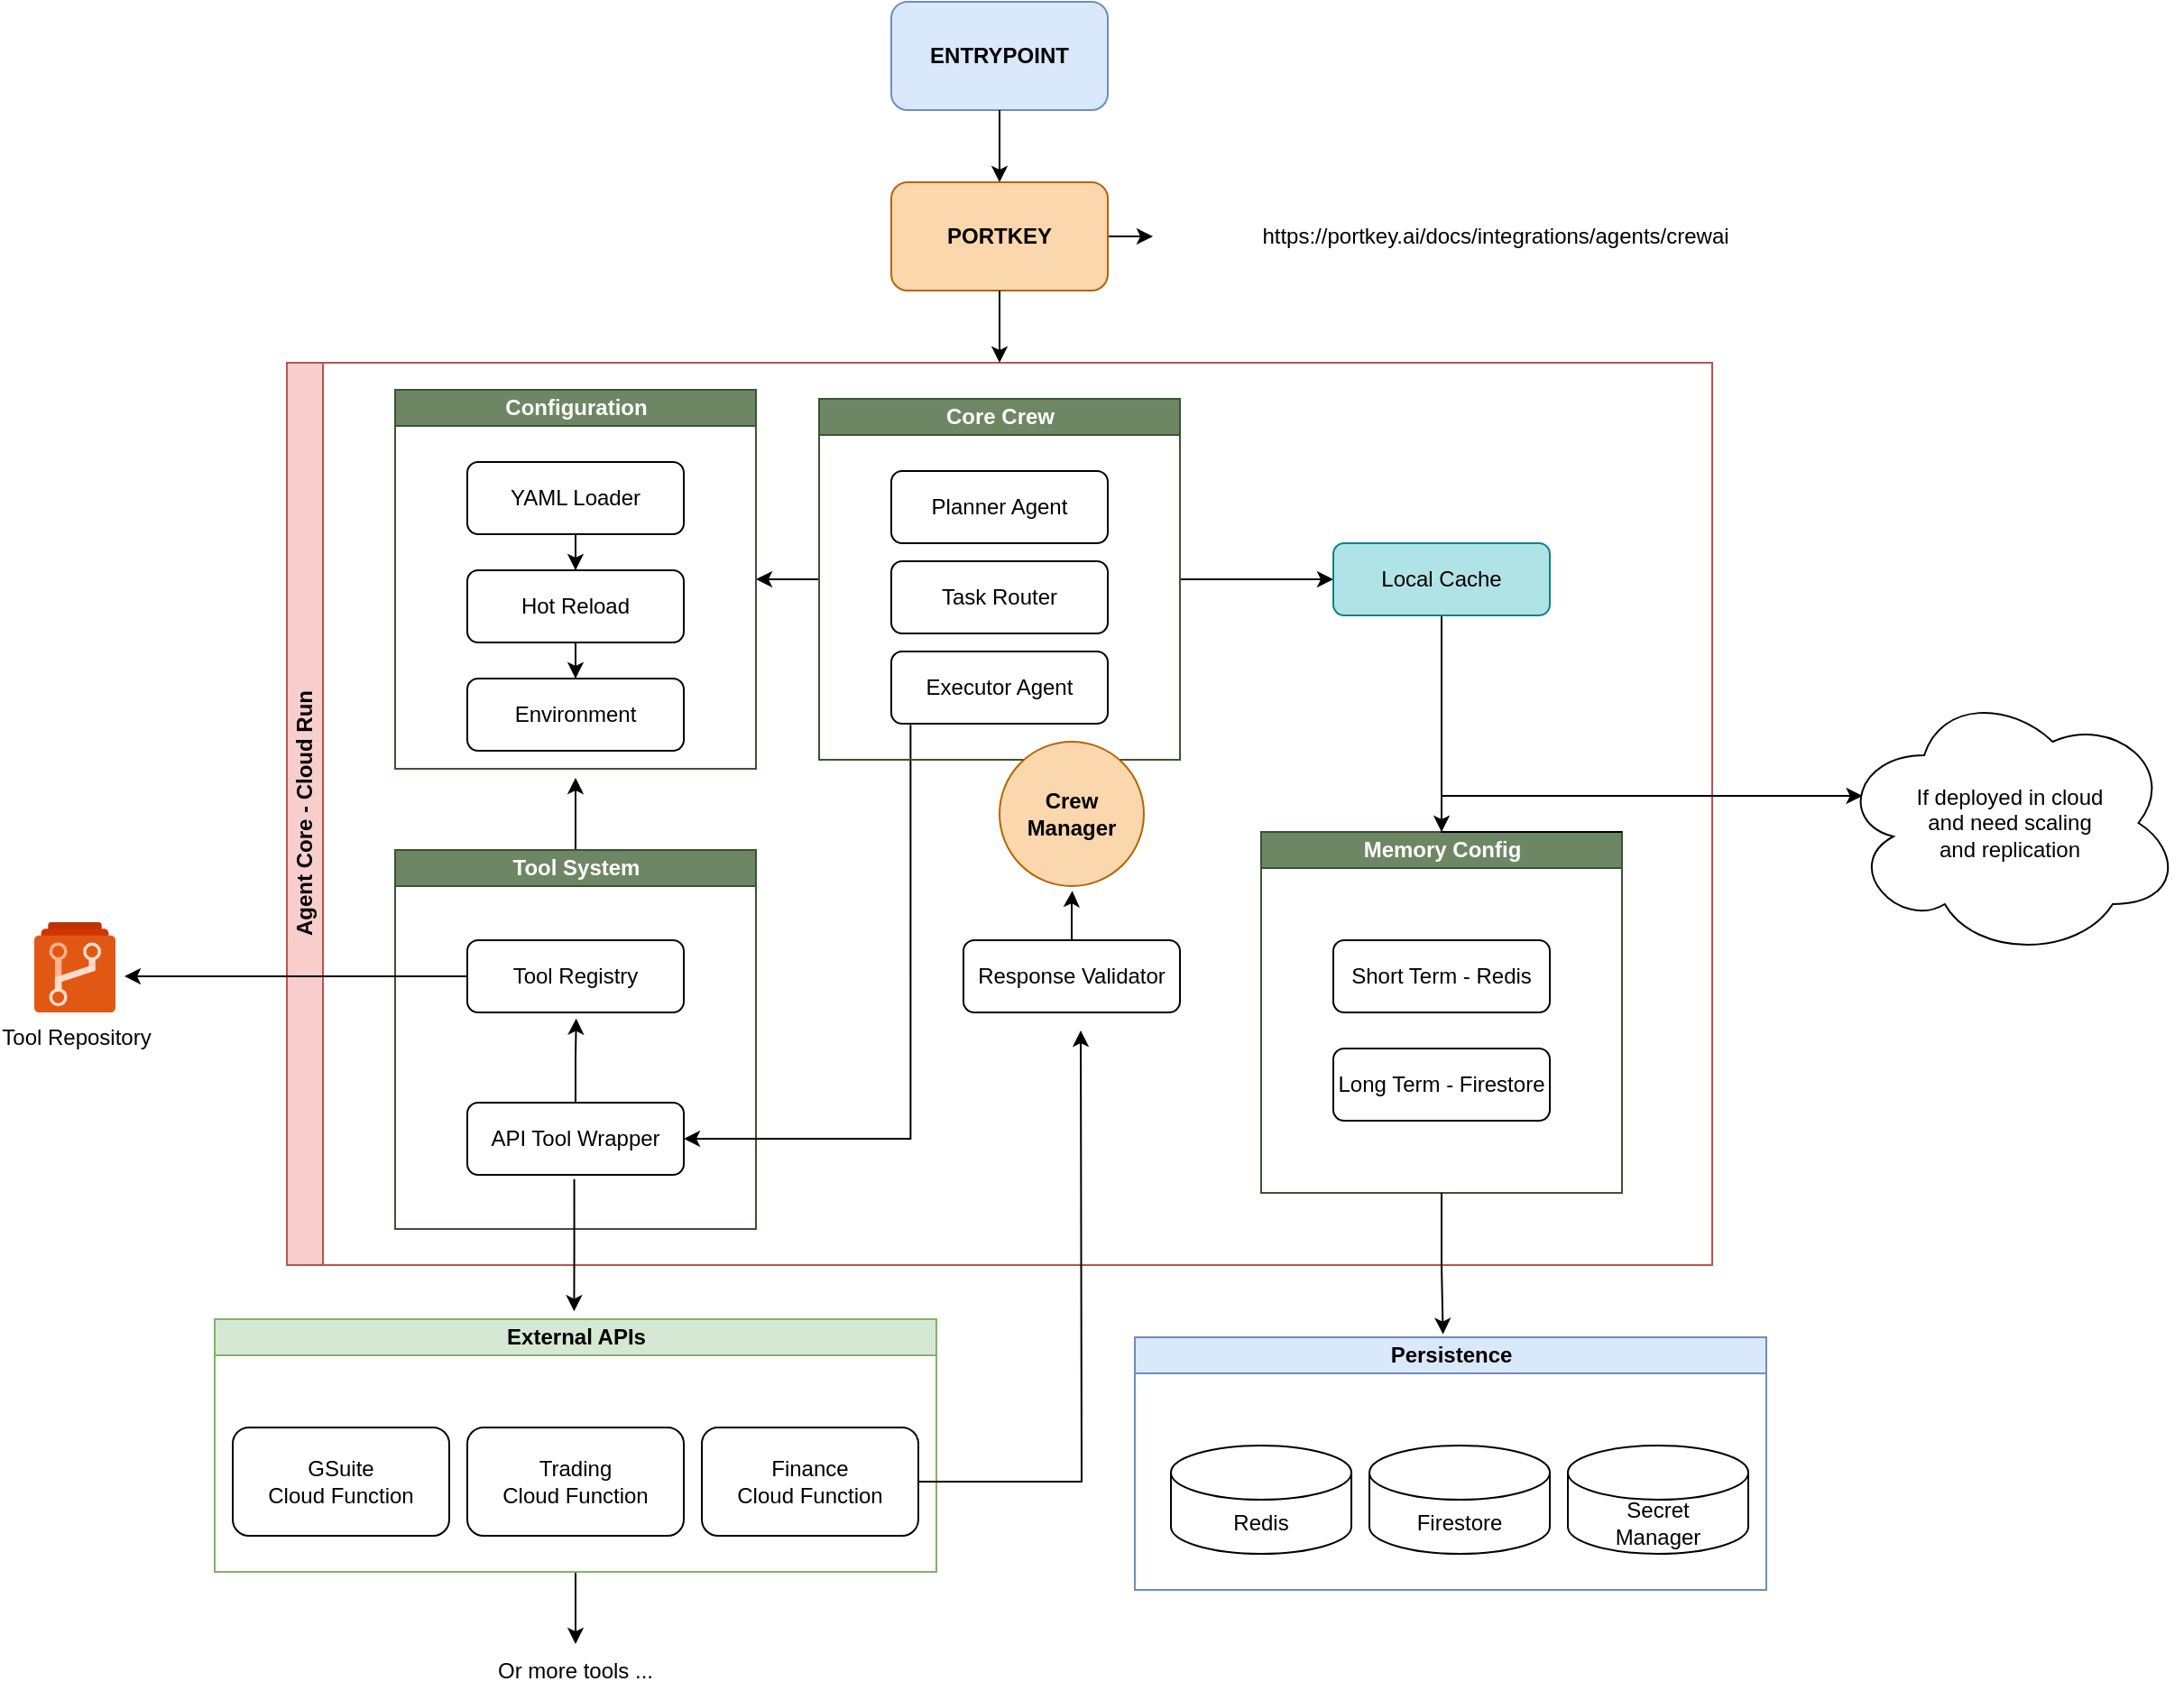 <mxfile version="26.0.9">
  <diagram name="Page-1" id="kMi61NyPcCNk2VD_IXgL">
    <mxGraphModel dx="717" dy="418" grid="1" gridSize="10" guides="1" tooltips="1" connect="1" arrows="1" fold="1" page="1" pageScale="1" pageWidth="827" pageHeight="1169" math="0" shadow="0">
      <root>
        <mxCell id="0" />
        <mxCell id="1" parent="0" />
        <mxCell id="mQaGHORo1Vh2YD8DS4Wc-2" value="ENTRYPOINT" style="rounded=1;whiteSpace=wrap;html=1;fillColor=#dae8fc;strokeColor=#6c8ebf;fontStyle=1" vertex="1" parent="1">
          <mxGeometry x="765" y="160" width="120" height="60" as="geometry" />
        </mxCell>
        <mxCell id="mQaGHORo1Vh2YD8DS4Wc-69" style="edgeStyle=orthogonalEdgeStyle;rounded=0;orthogonalLoop=1;jettySize=auto;html=1;" edge="1" parent="1" source="mQaGHORo1Vh2YD8DS4Wc-3" target="mQaGHORo1Vh2YD8DS4Wc-68">
          <mxGeometry relative="1" as="geometry" />
        </mxCell>
        <mxCell id="mQaGHORo1Vh2YD8DS4Wc-3" value="PORTKEY" style="rounded=1;whiteSpace=wrap;html=1;fillColor=#fad7ac;strokeColor=#b46504;fontStyle=1" vertex="1" parent="1">
          <mxGeometry x="765" y="260" width="120" height="60" as="geometry" />
        </mxCell>
        <mxCell id="mQaGHORo1Vh2YD8DS4Wc-4" value="Agent Core - Cloud Run" style="swimlane;startSize=20;horizontal=0;html=1;fillColor=#f8cecc;strokeColor=#b85450;" vertex="1" parent="1">
          <mxGeometry x="430" y="360" width="790" height="500" as="geometry" />
        </mxCell>
        <mxCell id="mQaGHORo1Vh2YD8DS4Wc-86" style="edgeStyle=orthogonalEdgeStyle;rounded=0;orthogonalLoop=1;jettySize=auto;html=1;" edge="1" parent="mQaGHORo1Vh2YD8DS4Wc-4" source="mQaGHORo1Vh2YD8DS4Wc-17">
          <mxGeometry relative="1" as="geometry">
            <mxPoint x="160.0" y="230" as="targetPoint" />
          </mxGeometry>
        </mxCell>
        <mxCell id="mQaGHORo1Vh2YD8DS4Wc-17" value="Tool System" style="swimlane;startSize=20;html=1;fillColor=#6d8764;fontColor=#ffffff;strokeColor=#3A5431;" vertex="1" parent="mQaGHORo1Vh2YD8DS4Wc-4">
          <mxGeometry x="60" y="270" width="200" height="210" as="geometry" />
        </mxCell>
        <mxCell id="mQaGHORo1Vh2YD8DS4Wc-80" style="edgeStyle=orthogonalEdgeStyle;rounded=0;orthogonalLoop=1;jettySize=auto;html=1;" edge="1" parent="mQaGHORo1Vh2YD8DS4Wc-17" source="mQaGHORo1Vh2YD8DS4Wc-18">
          <mxGeometry relative="1" as="geometry">
            <mxPoint x="-150" y="70" as="targetPoint" />
          </mxGeometry>
        </mxCell>
        <mxCell id="mQaGHORo1Vh2YD8DS4Wc-18" value="Tool Registry" style="rounded=1;whiteSpace=wrap;html=1;" vertex="1" parent="mQaGHORo1Vh2YD8DS4Wc-17">
          <mxGeometry x="40" y="50" width="120" height="40" as="geometry" />
        </mxCell>
        <mxCell id="mQaGHORo1Vh2YD8DS4Wc-19" value="API Tool Wrapper" style="rounded=1;whiteSpace=wrap;html=1;" vertex="1" parent="mQaGHORo1Vh2YD8DS4Wc-17">
          <mxGeometry x="40" y="140" width="120" height="40" as="geometry" />
        </mxCell>
        <mxCell id="mQaGHORo1Vh2YD8DS4Wc-81" style="edgeStyle=orthogonalEdgeStyle;rounded=0;orthogonalLoop=1;jettySize=auto;html=1;entryX=0.503;entryY=1.083;entryDx=0;entryDy=0;entryPerimeter=0;" edge="1" parent="mQaGHORo1Vh2YD8DS4Wc-17" source="mQaGHORo1Vh2YD8DS4Wc-19" target="mQaGHORo1Vh2YD8DS4Wc-18">
          <mxGeometry relative="1" as="geometry" />
        </mxCell>
        <mxCell id="mQaGHORo1Vh2YD8DS4Wc-9" value="Memory Config" style="swimlane;startSize=20;html=1;fillColor=#6d8764;fontColor=#ffffff;strokeColor=#3A5431;" vertex="1" parent="mQaGHORo1Vh2YD8DS4Wc-4">
          <mxGeometry x="540" y="260" width="200" height="200" as="geometry" />
        </mxCell>
        <mxCell id="mQaGHORo1Vh2YD8DS4Wc-10" value="Short Term - Redis" style="rounded=1;whiteSpace=wrap;html=1;" vertex="1" parent="mQaGHORo1Vh2YD8DS4Wc-9">
          <mxGeometry x="40" y="60" width="120" height="40" as="geometry" />
        </mxCell>
        <mxCell id="mQaGHORo1Vh2YD8DS4Wc-11" value="Long Term - Firestore" style="rounded=1;whiteSpace=wrap;html=1;" vertex="1" parent="mQaGHORo1Vh2YD8DS4Wc-9">
          <mxGeometry x="40" y="120" width="120" height="40" as="geometry" />
        </mxCell>
        <mxCell id="mQaGHORo1Vh2YD8DS4Wc-13" value="Configuration" style="swimlane;startSize=20;html=1;fillColor=#6d8764;fontColor=#ffffff;strokeColor=#3A5431;" vertex="1" parent="mQaGHORo1Vh2YD8DS4Wc-4">
          <mxGeometry x="60" y="15" width="200" height="210" as="geometry" />
        </mxCell>
        <mxCell id="mQaGHORo1Vh2YD8DS4Wc-14" value="YAML Loader" style="rounded=1;whiteSpace=wrap;html=1;" vertex="1" parent="mQaGHORo1Vh2YD8DS4Wc-13">
          <mxGeometry x="40" y="40" width="120" height="40" as="geometry" />
        </mxCell>
        <mxCell id="mQaGHORo1Vh2YD8DS4Wc-15" value="Hot Reload" style="rounded=1;whiteSpace=wrap;html=1;" vertex="1" parent="mQaGHORo1Vh2YD8DS4Wc-13">
          <mxGeometry x="40" y="100" width="120" height="40" as="geometry" />
        </mxCell>
        <mxCell id="mQaGHORo1Vh2YD8DS4Wc-16" value="Environment" style="rounded=1;whiteSpace=wrap;html=1;" vertex="1" parent="mQaGHORo1Vh2YD8DS4Wc-13">
          <mxGeometry x="40" y="160" width="120" height="40" as="geometry" />
        </mxCell>
        <mxCell id="mQaGHORo1Vh2YD8DS4Wc-38" style="edgeStyle=orthogonalEdgeStyle;rounded=0;orthogonalLoop=1;jettySize=auto;html=1;" edge="1" parent="mQaGHORo1Vh2YD8DS4Wc-13" source="mQaGHORo1Vh2YD8DS4Wc-14" target="mQaGHORo1Vh2YD8DS4Wc-15">
          <mxGeometry relative="1" as="geometry" />
        </mxCell>
        <mxCell id="mQaGHORo1Vh2YD8DS4Wc-39" style="edgeStyle=orthogonalEdgeStyle;rounded=0;orthogonalLoop=1;jettySize=auto;html=1;" edge="1" parent="mQaGHORo1Vh2YD8DS4Wc-13" source="mQaGHORo1Vh2YD8DS4Wc-15" target="mQaGHORo1Vh2YD8DS4Wc-16">
          <mxGeometry relative="1" as="geometry" />
        </mxCell>
        <mxCell id="mQaGHORo1Vh2YD8DS4Wc-56" style="edgeStyle=orthogonalEdgeStyle;rounded=0;orthogonalLoop=1;jettySize=auto;html=1;entryX=0.5;entryY=0;entryDx=0;entryDy=0;" edge="1" parent="mQaGHORo1Vh2YD8DS4Wc-4" source="mQaGHORo1Vh2YD8DS4Wc-12" target="mQaGHORo1Vh2YD8DS4Wc-9">
          <mxGeometry relative="1" as="geometry" />
        </mxCell>
        <mxCell id="mQaGHORo1Vh2YD8DS4Wc-65" style="edgeStyle=orthogonalEdgeStyle;rounded=0;orthogonalLoop=1;jettySize=auto;html=1;entryX=0;entryY=0.5;entryDx=0;entryDy=0;" edge="1" parent="mQaGHORo1Vh2YD8DS4Wc-4" source="mQaGHORo1Vh2YD8DS4Wc-5" target="mQaGHORo1Vh2YD8DS4Wc-12">
          <mxGeometry relative="1" as="geometry" />
        </mxCell>
        <mxCell id="mQaGHORo1Vh2YD8DS4Wc-74" style="edgeStyle=orthogonalEdgeStyle;rounded=0;orthogonalLoop=1;jettySize=auto;html=1;exitX=0.089;exitY=1.017;exitDx=0;exitDy=0;entryX=1;entryY=0.5;entryDx=0;entryDy=0;exitPerimeter=0;" edge="1" parent="mQaGHORo1Vh2YD8DS4Wc-4" source="mQaGHORo1Vh2YD8DS4Wc-8" target="mQaGHORo1Vh2YD8DS4Wc-19">
          <mxGeometry relative="1" as="geometry" />
        </mxCell>
        <mxCell id="mQaGHORo1Vh2YD8DS4Wc-87" style="edgeStyle=orthogonalEdgeStyle;rounded=0;orthogonalLoop=1;jettySize=auto;html=1;entryX=1;entryY=0.5;entryDx=0;entryDy=0;" edge="1" parent="mQaGHORo1Vh2YD8DS4Wc-4" source="mQaGHORo1Vh2YD8DS4Wc-5" target="mQaGHORo1Vh2YD8DS4Wc-13">
          <mxGeometry relative="1" as="geometry" />
        </mxCell>
        <mxCell id="mQaGHORo1Vh2YD8DS4Wc-5" value="Core Crew" style="swimlane;startSize=20;html=1;fillColor=#6d8764;fontColor=#ffffff;strokeColor=#3A5431;" vertex="1" parent="mQaGHORo1Vh2YD8DS4Wc-4">
          <mxGeometry x="295" y="20" width="200" height="200" as="geometry" />
        </mxCell>
        <mxCell id="mQaGHORo1Vh2YD8DS4Wc-6" value="Task Router" style="rounded=1;whiteSpace=wrap;html=1;" vertex="1" parent="mQaGHORo1Vh2YD8DS4Wc-5">
          <mxGeometry x="40" y="90" width="120" height="40" as="geometry" />
        </mxCell>
        <mxCell id="mQaGHORo1Vh2YD8DS4Wc-8" value="Executor Agent" style="rounded=1;whiteSpace=wrap;html=1;" vertex="1" parent="mQaGHORo1Vh2YD8DS4Wc-5">
          <mxGeometry x="40" y="140" width="120" height="40" as="geometry" />
        </mxCell>
        <mxCell id="mQaGHORo1Vh2YD8DS4Wc-7" value="Planner Agent" style="rounded=1;whiteSpace=wrap;html=1;" vertex="1" parent="mQaGHORo1Vh2YD8DS4Wc-5">
          <mxGeometry x="40" y="40" width="120" height="40" as="geometry" />
        </mxCell>
        <mxCell id="mQaGHORo1Vh2YD8DS4Wc-12" value="Local Cache" style="rounded=1;whiteSpace=wrap;html=1;fillColor=#b0e3e6;strokeColor=#0e8088;" vertex="1" parent="mQaGHORo1Vh2YD8DS4Wc-4">
          <mxGeometry x="580" y="100" width="120" height="40" as="geometry" />
        </mxCell>
        <mxCell id="mQaGHORo1Vh2YD8DS4Wc-20" value="Response Validator" style="rounded=1;whiteSpace=wrap;html=1;" vertex="1" parent="mQaGHORo1Vh2YD8DS4Wc-4">
          <mxGeometry x="375" y="320" width="120" height="40" as="geometry" />
        </mxCell>
        <mxCell id="mQaGHORo1Vh2YD8DS4Wc-83" value="Crew Manager" style="ellipse;whiteSpace=wrap;html=1;aspect=fixed;fillColor=#fad7ac;strokeColor=#b46504;fontStyle=1" vertex="1" parent="mQaGHORo1Vh2YD8DS4Wc-4">
          <mxGeometry x="395" y="210" width="80" height="80" as="geometry" />
        </mxCell>
        <mxCell id="mQaGHORo1Vh2YD8DS4Wc-85" style="edgeStyle=orthogonalEdgeStyle;rounded=0;orthogonalLoop=1;jettySize=auto;html=1;entryX=0.504;entryY=1.033;entryDx=0;entryDy=0;entryPerimeter=0;" edge="1" parent="mQaGHORo1Vh2YD8DS4Wc-4" source="mQaGHORo1Vh2YD8DS4Wc-20" target="mQaGHORo1Vh2YD8DS4Wc-83">
          <mxGeometry relative="1" as="geometry" />
        </mxCell>
        <mxCell id="mQaGHORo1Vh2YD8DS4Wc-72" value="" style="edgeStyle=orthogonalEdgeStyle;rounded=0;orthogonalLoop=1;jettySize=auto;html=1;" edge="1" parent="1" source="mQaGHORo1Vh2YD8DS4Wc-21" target="mQaGHORo1Vh2YD8DS4Wc-70">
          <mxGeometry relative="1" as="geometry" />
        </mxCell>
        <mxCell id="mQaGHORo1Vh2YD8DS4Wc-21" value="External APIs" style="swimlane;startSize=20;html=1;fillColor=#d5e8d4;strokeColor=#82b366;" vertex="1" parent="1">
          <mxGeometry x="390" y="890" width="400" height="140" as="geometry" />
        </mxCell>
        <mxCell id="mQaGHORo1Vh2YD8DS4Wc-22" value="GSuite&#xa;Cloud Function" style="rounded=1;whiteSpace=wrap;html=1;" vertex="1" parent="mQaGHORo1Vh2YD8DS4Wc-21">
          <mxGeometry x="10" y="60" width="120" height="60" as="geometry" />
        </mxCell>
        <mxCell id="mQaGHORo1Vh2YD8DS4Wc-23" value="Trading&#xa;Cloud Function" style="rounded=1;whiteSpace=wrap;html=1;" vertex="1" parent="mQaGHORo1Vh2YD8DS4Wc-21">
          <mxGeometry x="140" y="60" width="120" height="60" as="geometry" />
        </mxCell>
        <mxCell id="mQaGHORo1Vh2YD8DS4Wc-75" style="edgeStyle=orthogonalEdgeStyle;rounded=0;orthogonalLoop=1;jettySize=auto;html=1;" edge="1" parent="mQaGHORo1Vh2YD8DS4Wc-21" source="mQaGHORo1Vh2YD8DS4Wc-24">
          <mxGeometry relative="1" as="geometry">
            <mxPoint x="480" y="-160" as="targetPoint" />
          </mxGeometry>
        </mxCell>
        <mxCell id="mQaGHORo1Vh2YD8DS4Wc-24" value="Finance&#xa;Cloud Function" style="rounded=1;whiteSpace=wrap;html=1;" vertex="1" parent="mQaGHORo1Vh2YD8DS4Wc-21">
          <mxGeometry x="270" y="60" width="120" height="60" as="geometry" />
        </mxCell>
        <mxCell id="mQaGHORo1Vh2YD8DS4Wc-25" value="Persistence" style="swimlane;startSize=20;html=1;fillColor=#dae8fc;strokeColor=#6c8ebf;" vertex="1" parent="1">
          <mxGeometry x="900" y="900" width="350" height="140" as="geometry" />
        </mxCell>
        <mxCell id="mQaGHORo1Vh2YD8DS4Wc-26" value="Redis" style="shape=cylinder3;whiteSpace=wrap;html=1;boundedLbl=1;backgroundOutline=1;size=15;" vertex="1" parent="mQaGHORo1Vh2YD8DS4Wc-25">
          <mxGeometry x="20" y="60" width="100" height="60" as="geometry" />
        </mxCell>
        <mxCell id="mQaGHORo1Vh2YD8DS4Wc-27" value="Firestore" style="shape=cylinder3;whiteSpace=wrap;html=1;boundedLbl=1;backgroundOutline=1;size=15;" vertex="1" parent="mQaGHORo1Vh2YD8DS4Wc-25">
          <mxGeometry x="130" y="60" width="100" height="60" as="geometry" />
        </mxCell>
        <mxCell id="mQaGHORo1Vh2YD8DS4Wc-28" value="Secret&#xa;Manager" style="shape=cylinder3;whiteSpace=wrap;html=1;boundedLbl=1;backgroundOutline=1;size=15;" vertex="1" parent="mQaGHORo1Vh2YD8DS4Wc-25">
          <mxGeometry x="240" y="60" width="100" height="60" as="geometry" />
        </mxCell>
        <mxCell id="mQaGHORo1Vh2YD8DS4Wc-29" style="edgeStyle=orthogonalEdgeStyle;rounded=0;orthogonalLoop=1;jettySize=auto;html=1;" edge="1" parent="1" source="mQaGHORo1Vh2YD8DS4Wc-2" target="mQaGHORo1Vh2YD8DS4Wc-3">
          <mxGeometry relative="1" as="geometry" />
        </mxCell>
        <mxCell id="mQaGHORo1Vh2YD8DS4Wc-30" style="edgeStyle=orthogonalEdgeStyle;rounded=0;orthogonalLoop=1;jettySize=auto;html=1;" edge="1" parent="1" source="mQaGHORo1Vh2YD8DS4Wc-3" target="mQaGHORo1Vh2YD8DS4Wc-4">
          <mxGeometry relative="1" as="geometry" />
        </mxCell>
        <mxCell id="mQaGHORo1Vh2YD8DS4Wc-63" style="edgeStyle=orthogonalEdgeStyle;rounded=0;orthogonalLoop=1;jettySize=auto;html=1;entryX=0.488;entryY=-0.012;entryDx=0;entryDy=0;entryPerimeter=0;" edge="1" parent="1" source="mQaGHORo1Vh2YD8DS4Wc-9" target="mQaGHORo1Vh2YD8DS4Wc-25">
          <mxGeometry relative="1" as="geometry" />
        </mxCell>
        <mxCell id="mQaGHORo1Vh2YD8DS4Wc-66" value="If deployed in cloud&lt;div&gt;and need scaling&lt;/div&gt;&lt;div&gt;and replication&lt;/div&gt;" style="ellipse;shape=cloud;whiteSpace=wrap;html=1;" vertex="1" parent="1">
          <mxGeometry x="1290" y="540" width="190" height="150" as="geometry" />
        </mxCell>
        <mxCell id="mQaGHORo1Vh2YD8DS4Wc-67" style="edgeStyle=orthogonalEdgeStyle;rounded=0;orthogonalLoop=1;jettySize=auto;html=1;exitX=1;exitY=0;exitDx=0;exitDy=0;entryX=0.07;entryY=0.4;entryDx=0;entryDy=0;entryPerimeter=0;" edge="1" parent="1" source="mQaGHORo1Vh2YD8DS4Wc-9" target="mQaGHORo1Vh2YD8DS4Wc-66">
          <mxGeometry relative="1" as="geometry">
            <Array as="points">
              <mxPoint x="1070" y="620" />
              <mxPoint x="1070" y="600" />
            </Array>
          </mxGeometry>
        </mxCell>
        <mxCell id="mQaGHORo1Vh2YD8DS4Wc-68" value="https://portkey.ai/docs/integrations/agents/crewai" style="text;html=1;align=center;verticalAlign=middle;whiteSpace=wrap;rounded=0;" vertex="1" parent="1">
          <mxGeometry x="910" y="275" width="380" height="30" as="geometry" />
        </mxCell>
        <mxCell id="mQaGHORo1Vh2YD8DS4Wc-70" value="Or more tools ..." style="text;html=1;align=center;verticalAlign=middle;whiteSpace=wrap;rounded=0;" vertex="1" parent="1">
          <mxGeometry x="515" y="1070" width="150" height="30" as="geometry" />
        </mxCell>
        <mxCell id="mQaGHORo1Vh2YD8DS4Wc-77" style="edgeStyle=orthogonalEdgeStyle;rounded=0;orthogonalLoop=1;jettySize=auto;html=1;entryX=0.498;entryY=-0.031;entryDx=0;entryDy=0;entryPerimeter=0;exitX=0.494;exitY=1.058;exitDx=0;exitDy=0;exitPerimeter=0;" edge="1" parent="1" source="mQaGHORo1Vh2YD8DS4Wc-19" target="mQaGHORo1Vh2YD8DS4Wc-21">
          <mxGeometry relative="1" as="geometry" />
        </mxCell>
        <mxCell id="mQaGHORo1Vh2YD8DS4Wc-79" value="Tool Repository" style="image;sketch=0;aspect=fixed;html=1;points=[];align=center;fontSize=12;image=img/lib/mscae/Azure_Repos.svg;" vertex="1" parent="1">
          <mxGeometry x="290" y="670" width="45" height="50" as="geometry" />
        </mxCell>
      </root>
    </mxGraphModel>
  </diagram>
</mxfile>
